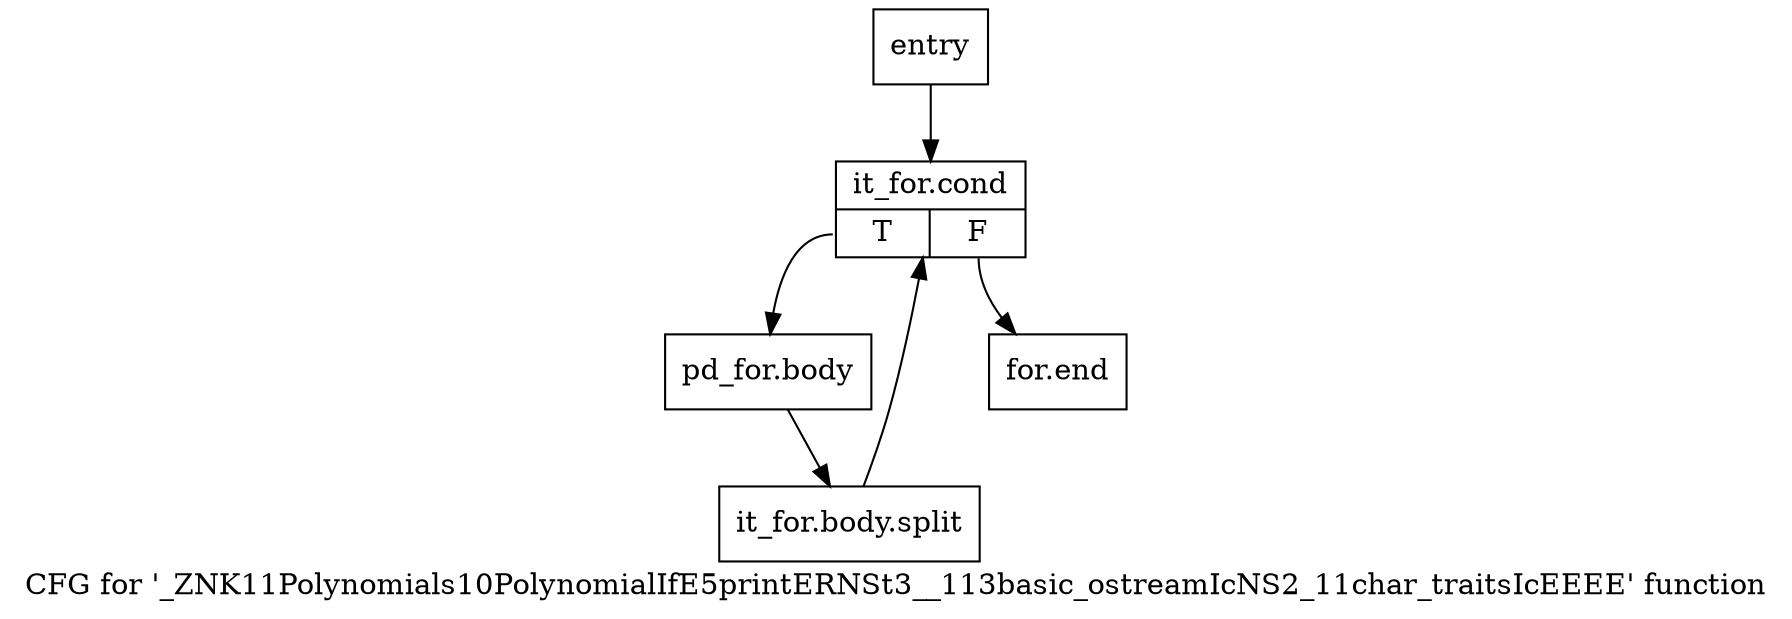 digraph "CFG for '_ZNK11Polynomials10PolynomialIfE5printERNSt3__113basic_ostreamIcNS2_11char_traitsIcEEEE' function" {
	label="CFG for '_ZNK11Polynomials10PolynomialIfE5printERNSt3__113basic_ostreamIcNS2_11char_traitsIcEEEE' function";

	Node0x6c15500 [shape=record,label="{entry}"];
	Node0x6c15500 -> Node0x6c15550;
	Node0x6c15550 [shape=record,label="{it_for.cond|{<s0>T|<s1>F}}"];
	Node0x6c15550:s0 -> Node0x6c155a0;
	Node0x6c15550:s1 -> Node0x6c155f0;
	Node0x6c155a0 [shape=record,label="{pd_for.body}"];
	Node0x6c155a0 -> Node0xafe4ee0;
	Node0xafe4ee0 [shape=record,label="{it_for.body.split}"];
	Node0xafe4ee0 -> Node0x6c15550;
	Node0x6c155f0 [shape=record,label="{for.end}"];
}
